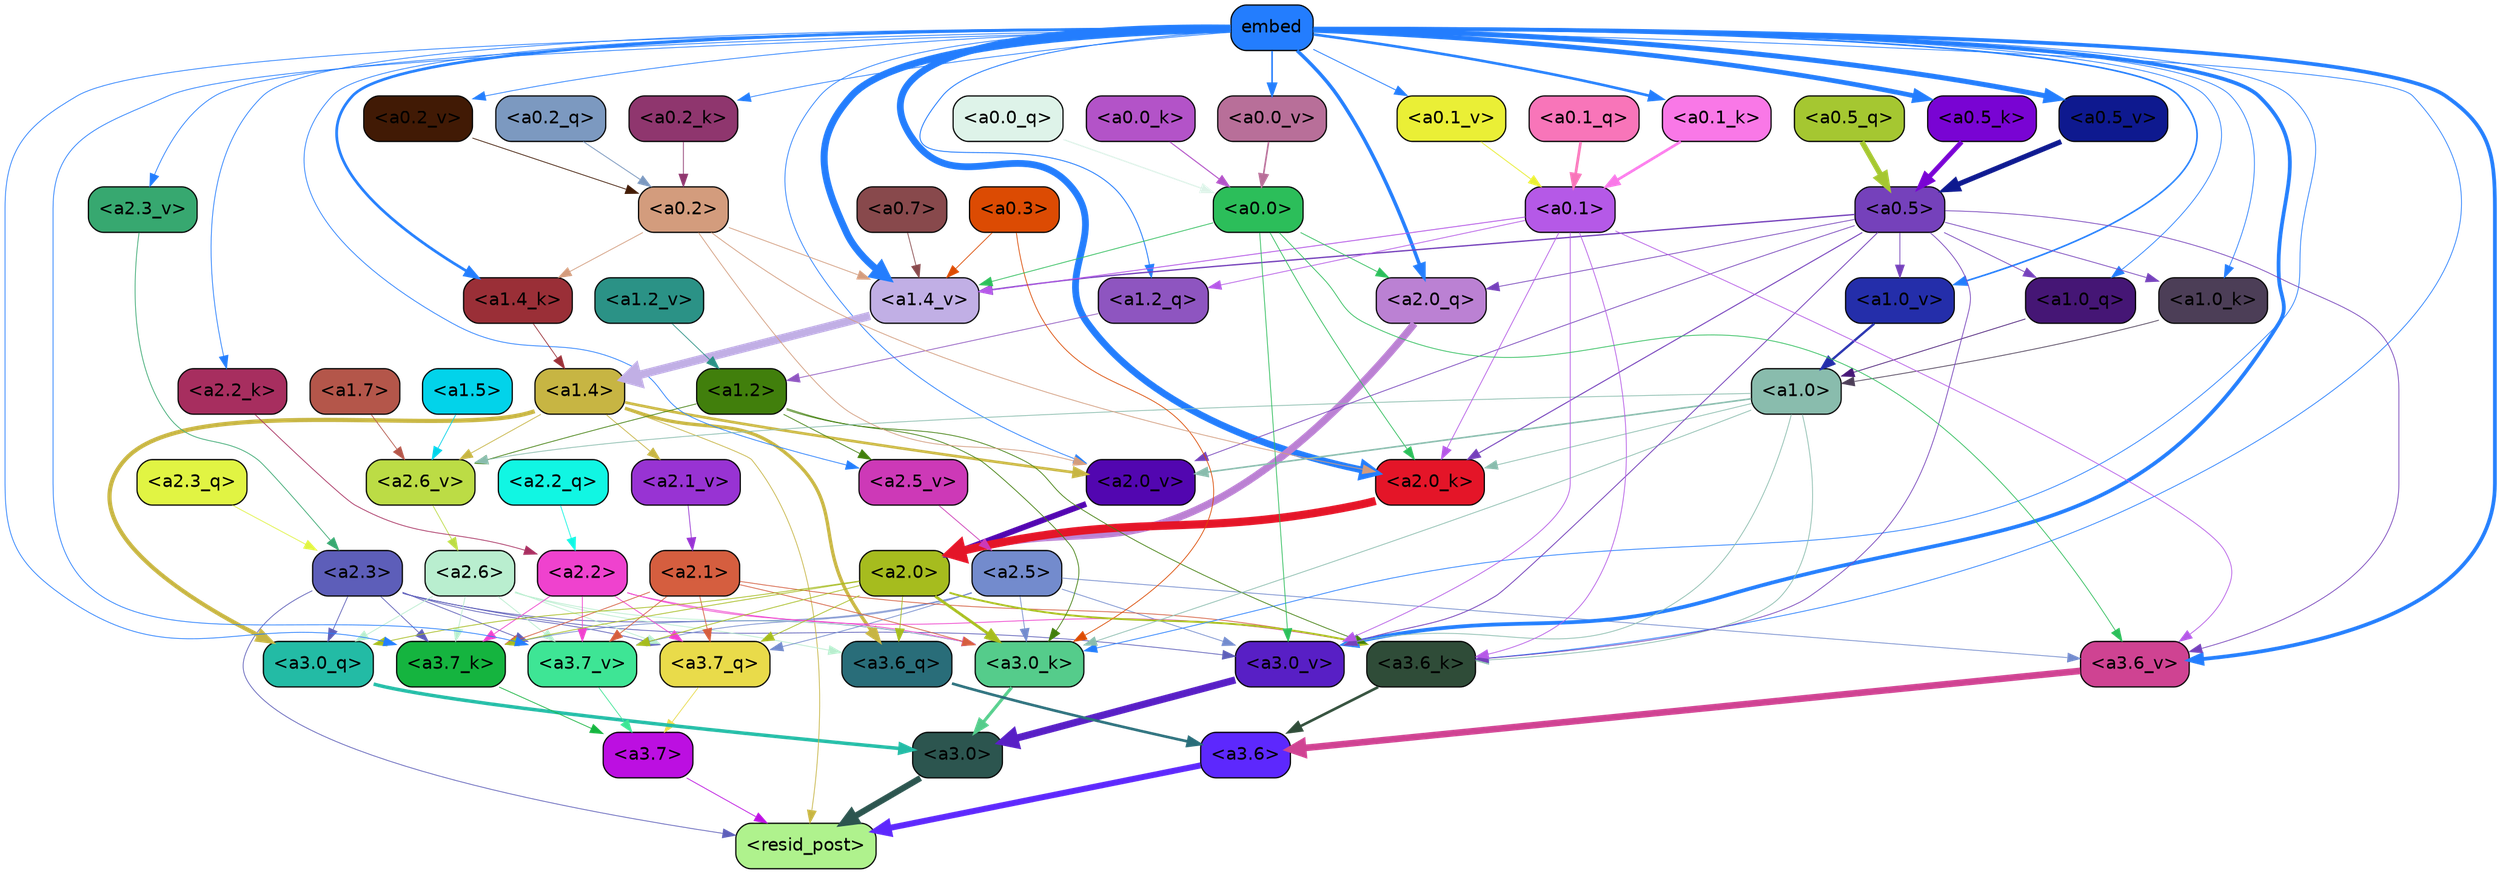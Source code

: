strict digraph "" {
	graph [bgcolor=transparent,
		layout=dot,
		overlap=false,
		splines=true
	];
	"<a3.7>"	[color=black,
		fillcolor="#bc0fe1",
		fontname=Helvetica,
		shape=box,
		style="filled, rounded"];
	"<resid_post>"	[color=black,
		fillcolor="#aff28d",
		fontname=Helvetica,
		shape=box,
		style="filled, rounded"];
	"<a3.7>" -> "<resid_post>"	[color="#bc0fe1",
		penwidth=0.6];
	"<a3.6>"	[color=black,
		fillcolor="#5d28fd",
		fontname=Helvetica,
		shape=box,
		style="filled, rounded"];
	"<a3.6>" -> "<resid_post>"	[color="#5d28fd",
		penwidth=4.751612067222595];
	"<a3.0>"	[color=black,
		fillcolor="#2c554f",
		fontname=Helvetica,
		shape=box,
		style="filled, rounded"];
	"<a3.0>" -> "<resid_post>"	[color="#2c554f",
		penwidth=4.884142994880676];
	"<a2.3>"	[color=black,
		fillcolor="#5d5eb9",
		fontname=Helvetica,
		shape=box,
		style="filled, rounded"];
	"<a2.3>" -> "<resid_post>"	[color="#5d5eb9",
		penwidth=0.6];
	"<a3.7_q>"	[color=black,
		fillcolor="#e9db4a",
		fontname=Helvetica,
		shape=box,
		style="filled, rounded"];
	"<a2.3>" -> "<a3.7_q>"	[color="#5d5eb9",
		penwidth=0.6];
	"<a3.0_q>"	[color=black,
		fillcolor="#23bba5",
		fontname=Helvetica,
		shape=box,
		style="filled, rounded"];
	"<a2.3>" -> "<a3.0_q>"	[color="#5d5eb9",
		penwidth=0.6];
	"<a3.7_k>"	[color=black,
		fillcolor="#15b43f",
		fontname=Helvetica,
		shape=box,
		style="filled, rounded"];
	"<a2.3>" -> "<a3.7_k>"	[color="#5d5eb9",
		penwidth=0.6];
	"<a3.0_k>"	[color=black,
		fillcolor="#55cc8b",
		fontname=Helvetica,
		shape=box,
		style="filled, rounded"];
	"<a2.3>" -> "<a3.0_k>"	[color="#5d5eb9",
		penwidth=0.6];
	"<a3.7_v>"	[color=black,
		fillcolor="#3ee595",
		fontname=Helvetica,
		shape=box,
		style="filled, rounded"];
	"<a2.3>" -> "<a3.7_v>"	[color="#5d5eb9",
		penwidth=0.6];
	"<a3.0_v>"	[color=black,
		fillcolor="#581fc5",
		fontname=Helvetica,
		shape=box,
		style="filled, rounded"];
	"<a2.3>" -> "<a3.0_v>"	[color="#5d5eb9",
		penwidth=0.6];
	"<a1.4>"	[color=black,
		fillcolor="#c7b543",
		fontname=Helvetica,
		shape=box,
		style="filled, rounded"];
	"<a1.4>" -> "<resid_post>"	[color="#c7b543",
		penwidth=0.6];
	"<a3.6_q>"	[color=black,
		fillcolor="#296d79",
		fontname=Helvetica,
		shape=box,
		style="filled, rounded"];
	"<a1.4>" -> "<a3.6_q>"	[color="#c7b543",
		penwidth=2.6469622254371643];
	"<a1.4>" -> "<a3.0_q>"	[color="#c7b543",
		penwidth=3.3040847778320312];
	"<a2.6_v>"	[color=black,
		fillcolor="#bcdc45",
		fontname=Helvetica,
		shape=box,
		style="filled, rounded"];
	"<a1.4>" -> "<a2.6_v>"	[color="#c7b543",
		penwidth=0.6];
	"<a2.1_v>"	[color=black,
		fillcolor="#9833d3",
		fontname=Helvetica,
		shape=box,
		style="filled, rounded"];
	"<a1.4>" -> "<a2.1_v>"	[color="#c7b543",
		penwidth=0.6];
	"<a2.0_v>"	[color=black,
		fillcolor="#5206b0",
		fontname=Helvetica,
		shape=box,
		style="filled, rounded"];
	"<a1.4>" -> "<a2.0_v>"	[color="#c7b543",
		penwidth=2.1286070346832275];
	"<a3.7_q>" -> "<a3.7>"	[color="#e9db4a",
		penwidth=0.6];
	"<a3.6_q>" -> "<a3.6>"	[color="#296d79",
		penwidth=2.091020345687866];
	"<a3.0_q>" -> "<a3.0>"	[color="#23bba5",
		penwidth=2.7421876192092896];
	"<a3.7_k>" -> "<a3.7>"	[color="#15b43f",
		penwidth=0.6];
	"<a3.6_k>"	[color=black,
		fillcolor="#2f4c38",
		fontname=Helvetica,
		shape=box,
		style="filled, rounded"];
	"<a3.6_k>" -> "<a3.6>"	[color="#2f4c38",
		penwidth=2.048597991466522];
	"<a3.0_k>" -> "<a3.0>"	[color="#55cc8b",
		penwidth=2.476402521133423];
	"<a3.7_v>" -> "<a3.7>"	[color="#3ee595",
		penwidth=0.6];
	"<a3.6_v>"	[color=black,
		fillcolor="#cf4392",
		fontname=Helvetica,
		shape=box,
		style="filled, rounded"];
	"<a3.6_v>" -> "<a3.6>"	[color="#cf4392",
		penwidth=5.2550448179244995];
	"<a3.0_v>" -> "<a3.0>"	[color="#581fc5",
		penwidth=5.652270674705505];
	"<a2.6>"	[color=black,
		fillcolor="#b9eecf",
		fontname=Helvetica,
		shape=box,
		style="filled, rounded"];
	"<a2.6>" -> "<a3.7_q>"	[color="#b9eecf",
		penwidth=0.6];
	"<a2.6>" -> "<a3.6_q>"	[color="#b9eecf",
		penwidth=0.6];
	"<a2.6>" -> "<a3.0_q>"	[color="#b9eecf",
		penwidth=0.6];
	"<a2.6>" -> "<a3.7_k>"	[color="#b9eecf",
		penwidth=0.6];
	"<a2.6>" -> "<a3.0_k>"	[color="#b9eecf",
		penwidth=0.6];
	"<a2.6>" -> "<a3.7_v>"	[color="#b9eecf",
		penwidth=0.6];
	"<a2.5>"	[color=black,
		fillcolor="#738bcd",
		fontname=Helvetica,
		shape=box,
		style="filled, rounded"];
	"<a2.5>" -> "<a3.7_q>"	[color="#738bcd",
		penwidth=0.6];
	"<a2.5>" -> "<a3.7_k>"	[color="#738bcd",
		penwidth=0.6];
	"<a2.5>" -> "<a3.0_k>"	[color="#738bcd",
		penwidth=0.6];
	"<a2.5>" -> "<a3.7_v>"	[color="#738bcd",
		penwidth=0.6];
	"<a2.5>" -> "<a3.6_v>"	[color="#738bcd",
		penwidth=0.6];
	"<a2.5>" -> "<a3.0_v>"	[color="#738bcd",
		penwidth=0.6];
	"<a2.2>"	[color=black,
		fillcolor="#ef42ce",
		fontname=Helvetica,
		shape=box,
		style="filled, rounded"];
	"<a2.2>" -> "<a3.7_q>"	[color="#ef42ce",
		penwidth=0.6];
	"<a2.2>" -> "<a3.7_k>"	[color="#ef42ce",
		penwidth=0.6];
	"<a2.2>" -> "<a3.6_k>"	[color="#ef42ce",
		penwidth=0.6];
	"<a2.2>" -> "<a3.0_k>"	[color="#ef42ce",
		penwidth=0.6];
	"<a2.2>" -> "<a3.7_v>"	[color="#ef42ce",
		penwidth=0.6];
	"<a2.1>"	[color=black,
		fillcolor="#d55e3f",
		fontname=Helvetica,
		shape=box,
		style="filled, rounded"];
	"<a2.1>" -> "<a3.7_q>"	[color="#d55e3f",
		penwidth=0.6];
	"<a2.1>" -> "<a3.7_k>"	[color="#d55e3f",
		penwidth=0.6];
	"<a2.1>" -> "<a3.6_k>"	[color="#d55e3f",
		penwidth=0.6];
	"<a2.1>" -> "<a3.0_k>"	[color="#d55e3f",
		penwidth=0.6];
	"<a2.1>" -> "<a3.7_v>"	[color="#d55e3f",
		penwidth=0.6];
	"<a2.0>"	[color=black,
		fillcolor="#a6bc1e",
		fontname=Helvetica,
		shape=box,
		style="filled, rounded"];
	"<a2.0>" -> "<a3.7_q>"	[color="#a6bc1e",
		penwidth=0.6];
	"<a2.0>" -> "<a3.6_q>"	[color="#a6bc1e",
		penwidth=0.6];
	"<a2.0>" -> "<a3.0_q>"	[color="#a6bc1e",
		penwidth=0.6];
	"<a2.0>" -> "<a3.7_k>"	[color="#a6bc1e",
		penwidth=0.6];
	"<a2.0>" -> "<a3.6_k>"	[color="#a6bc1e",
		penwidth=1.4757367372512817];
	"<a2.0>" -> "<a3.0_k>"	[color="#a6bc1e",
		penwidth=2.2137351036071777];
	"<a2.0>" -> "<a3.7_v>"	[color="#a6bc1e",
		penwidth=0.6];
	embed	[color=black,
		fillcolor="#237dfe",
		fontname=Helvetica,
		shape=box,
		style="filled, rounded"];
	embed -> "<a3.7_k>"	[color="#237dfe",
		penwidth=0.6];
	embed -> "<a3.6_k>"	[color="#237dfe",
		penwidth=0.6];
	embed -> "<a3.0_k>"	[color="#237dfe",
		penwidth=0.6];
	embed -> "<a3.7_v>"	[color="#237dfe",
		penwidth=0.6];
	embed -> "<a3.6_v>"	[color="#237dfe",
		penwidth=2.9582033157348633];
	embed -> "<a3.0_v>"	[color="#237dfe",
		penwidth=2.972973108291626];
	"<a2.0_q>"	[color=black,
		fillcolor="#bb81d3",
		fontname=Helvetica,
		shape=box,
		style="filled, rounded"];
	embed -> "<a2.0_q>"	[color="#237dfe",
		penwidth=2.7699792869389057];
	"<a2.2_k>"	[color=black,
		fillcolor="#a72e5f",
		fontname=Helvetica,
		shape=box,
		style="filled, rounded"];
	embed -> "<a2.2_k>"	[color="#237dfe",
		penwidth=0.6];
	"<a2.0_k>"	[color=black,
		fillcolor="#e41528",
		fontname=Helvetica,
		shape=box,
		style="filled, rounded"];
	embed -> "<a2.0_k>"	[color="#237dfe",
		penwidth=5.362775564193726];
	"<a2.5_v>"	[color=black,
		fillcolor="#cd39b7",
		fontname=Helvetica,
		shape=box,
		style="filled, rounded"];
	embed -> "<a2.5_v>"	[color="#237dfe",
		penwidth=0.6];
	"<a2.3_v>"	[color=black,
		fillcolor="#37a870",
		fontname=Helvetica,
		shape=box,
		style="filled, rounded"];
	embed -> "<a2.3_v>"	[color="#237dfe",
		penwidth=0.6];
	embed -> "<a2.0_v>"	[color="#237dfe",
		penwidth=0.6];
	"<a1.2_q>"	[color=black,
		fillcolor="#8e55c0",
		fontname=Helvetica,
		shape=box,
		style="filled, rounded"];
	embed -> "<a1.2_q>"	[color="#237dfe",
		penwidth=0.7193574905395508];
	"<a1.0_q>"	[color=black,
		fillcolor="#451675",
		fontname=Helvetica,
		shape=box,
		style="filled, rounded"];
	embed -> "<a1.0_q>"	[color="#237dfe",
		penwidth=0.6];
	"<a1.4_k>"	[color=black,
		fillcolor="#9a2f37",
		fontname=Helvetica,
		shape=box,
		style="filled, rounded"];
	embed -> "<a1.4_k>"	[color="#237dfe",
		penwidth=2.147887945175171];
	"<a1.0_k>"	[color=black,
		fillcolor="#4c3e57",
		fontname=Helvetica,
		shape=box,
		style="filled, rounded"];
	embed -> "<a1.0_k>"	[color="#237dfe",
		penwidth=0.6];
	"<a1.4_v>"	[color=black,
		fillcolor="#c1afe5",
		fontname=Helvetica,
		shape=box,
		style="filled, rounded"];
	embed -> "<a1.4_v>"	[color="#237dfe",
		penwidth=5.545122385025024];
	"<a1.0_v>"	[color=black,
		fillcolor="#242eaa",
		fontname=Helvetica,
		shape=box,
		style="filled, rounded"];
	embed -> "<a1.0_v>"	[color="#237dfe",
		penwidth=1.26444411277771];
	"<a0.5_k>"	[color=black,
		fillcolor="#7904d3",
		fontname=Helvetica,
		shape=box,
		style="filled, rounded"];
	embed -> "<a0.5_k>"	[color="#237dfe",
		penwidth=3.7556475400924683];
	"<a0.2_k>"	[color=black,
		fillcolor="#8f366e",
		fontname=Helvetica,
		shape=box,
		style="filled, rounded"];
	embed -> "<a0.2_k>"	[color="#237dfe",
		penwidth=0.6];
	"<a0.1_k>"	[color=black,
		fillcolor="#f978e7",
		fontname=Helvetica,
		shape=box,
		style="filled, rounded"];
	embed -> "<a0.1_k>"	[color="#237dfe",
		penwidth=2.072890520095825];
	"<a0.5_v>"	[color=black,
		fillcolor="#0e198f",
		fontname=Helvetica,
		shape=box,
		style="filled, rounded"];
	embed -> "<a0.5_v>"	[color="#237dfe",
		penwidth=3.991437017917633];
	"<a0.2_v>"	[color=black,
		fillcolor="#411a05",
		fontname=Helvetica,
		shape=box,
		style="filled, rounded"];
	embed -> "<a0.2_v>"	[color="#237dfe",
		penwidth=0.6];
	"<a0.1_v>"	[color=black,
		fillcolor="#eaef36",
		fontname=Helvetica,
		shape=box,
		style="filled, rounded"];
	embed -> "<a0.1_v>"	[color="#237dfe",
		penwidth=0.6634087562561035];
	"<a0.0_v>"	[color=black,
		fillcolor="#b86f99",
		fontname=Helvetica,
		shape=box,
		style="filled, rounded"];
	embed -> "<a0.0_v>"	[color="#237dfe",
		penwidth=1.2436447143554688];
	"<a1.2>"	[color=black,
		fillcolor="#417f0c",
		fontname=Helvetica,
		shape=box,
		style="filled, rounded"];
	"<a1.2>" -> "<a3.6_k>"	[color="#417f0c",
		penwidth=0.6];
	"<a1.2>" -> "<a3.0_k>"	[color="#417f0c",
		penwidth=0.6];
	"<a1.2>" -> "<a2.6_v>"	[color="#417f0c",
		penwidth=0.6];
	"<a1.2>" -> "<a2.5_v>"	[color="#417f0c",
		penwidth=0.6];
	"<a1.0>"	[color=black,
		fillcolor="#89bcad",
		fontname=Helvetica,
		shape=box,
		style="filled, rounded"];
	"<a1.0>" -> "<a3.6_k>"	[color="#89bcad",
		penwidth=0.6];
	"<a1.0>" -> "<a3.0_k>"	[color="#89bcad",
		penwidth=0.6];
	"<a1.0>" -> "<a3.0_v>"	[color="#89bcad",
		penwidth=0.6];
	"<a1.0>" -> "<a2.0_k>"	[color="#89bcad",
		penwidth=0.6];
	"<a1.0>" -> "<a2.6_v>"	[color="#89bcad",
		penwidth=0.6];
	"<a1.0>" -> "<a2.0_v>"	[color="#89bcad",
		penwidth=1.2240618467330933];
	"<a0.5>"	[color=black,
		fillcolor="#7541bb",
		fontname=Helvetica,
		shape=box,
		style="filled, rounded"];
	"<a0.5>" -> "<a3.6_k>"	[color="#7541bb",
		penwidth=0.6];
	"<a0.5>" -> "<a3.6_v>"	[color="#7541bb",
		penwidth=0.6];
	"<a0.5>" -> "<a3.0_v>"	[color="#7541bb",
		penwidth=0.6790935099124908];
	"<a0.5>" -> "<a2.0_q>"	[color="#7541bb",
		penwidth=0.6];
	"<a0.5>" -> "<a2.0_k>"	[color="#7541bb",
		penwidth=0.7897988557815552];
	"<a0.5>" -> "<a2.0_v>"	[color="#7541bb",
		penwidth=0.6];
	"<a0.5>" -> "<a1.0_q>"	[color="#7541bb",
		penwidth=0.6];
	"<a0.5>" -> "<a1.0_k>"	[color="#7541bb",
		penwidth=0.6];
	"<a0.5>" -> "<a1.4_v>"	[color="#7541bb",
		penwidth=1.0479987859725952];
	"<a0.5>" -> "<a1.0_v>"	[color="#7541bb",
		penwidth=0.6];
	"<a0.1>"	[color=black,
		fillcolor="#b559e7",
		fontname=Helvetica,
		shape=box,
		style="filled, rounded"];
	"<a0.1>" -> "<a3.6_k>"	[color="#b559e7",
		penwidth=0.6];
	"<a0.1>" -> "<a3.6_v>"	[color="#b559e7",
		penwidth=0.6];
	"<a0.1>" -> "<a3.0_v>"	[color="#b559e7",
		penwidth=0.6];
	"<a0.1>" -> "<a2.0_k>"	[color="#b559e7",
		penwidth=0.6];
	"<a0.1>" -> "<a1.2_q>"	[color="#b559e7",
		penwidth=0.6];
	"<a0.1>" -> "<a1.4_v>"	[color="#b559e7",
		penwidth=0.7031502723693848];
	"<a0.3>"	[color=black,
		fillcolor="#dc4b03",
		fontname=Helvetica,
		shape=box,
		style="filled, rounded"];
	"<a0.3>" -> "<a3.0_k>"	[color="#dc4b03",
		penwidth=0.6];
	"<a0.3>" -> "<a1.4_v>"	[color="#dc4b03",
		penwidth=0.6];
	"<a0.0>"	[color=black,
		fillcolor="#2cbe5a",
		fontname=Helvetica,
		shape=box,
		style="filled, rounded"];
	"<a0.0>" -> "<a3.6_v>"	[color="#2cbe5a",
		penwidth=0.6];
	"<a0.0>" -> "<a3.0_v>"	[color="#2cbe5a",
		penwidth=0.6];
	"<a0.0>" -> "<a2.0_q>"	[color="#2cbe5a",
		penwidth=0.6];
	"<a0.0>" -> "<a2.0_k>"	[color="#2cbe5a",
		penwidth=0.6];
	"<a0.0>" -> "<a1.4_v>"	[color="#2cbe5a",
		penwidth=0.6];
	"<a2.3_q>"	[color=black,
		fillcolor="#e1f443",
		fontname=Helvetica,
		shape=box,
		style="filled, rounded"];
	"<a2.3_q>" -> "<a2.3>"	[color="#e1f443",
		penwidth=0.6];
	"<a2.2_q>"	[color=black,
		fillcolor="#11f6e3",
		fontname=Helvetica,
		shape=box,
		style="filled, rounded"];
	"<a2.2_q>" -> "<a2.2>"	[color="#11f6e3",
		penwidth=0.6];
	"<a2.0_q>" -> "<a2.0>"	[color="#bb81d3",
		penwidth=5.819834470748901];
	"<a2.2_k>" -> "<a2.2>"	[color="#a72e5f",
		penwidth=0.6];
	"<a2.0_k>" -> "<a2.0>"	[color="#e41528",
		penwidth=6.470837593078613];
	"<a2.6_v>" -> "<a2.6>"	[color="#bcdc45",
		penwidth=0.6];
	"<a2.5_v>" -> "<a2.5>"	[color="#cd39b7",
		penwidth=0.6];
	"<a2.3_v>" -> "<a2.3>"	[color="#37a870",
		penwidth=0.6];
	"<a2.1_v>" -> "<a2.1>"	[color="#9833d3",
		penwidth=0.6];
	"<a2.0_v>" -> "<a2.0>"	[color="#5206b0",
		penwidth=4.5950857400894165];
	"<a0.2>"	[color=black,
		fillcolor="#d39c7d",
		fontname=Helvetica,
		shape=box,
		style="filled, rounded"];
	"<a0.2>" -> "<a2.0_k>"	[color="#d39c7d",
		penwidth=0.6];
	"<a0.2>" -> "<a2.0_v>"	[color="#d39c7d",
		penwidth=0.6];
	"<a0.2>" -> "<a1.4_k>"	[color="#d39c7d",
		penwidth=0.6];
	"<a0.2>" -> "<a1.4_v>"	[color="#d39c7d",
		penwidth=0.6];
	"<a1.7>"	[color=black,
		fillcolor="#b4564a",
		fontname=Helvetica,
		shape=box,
		style="filled, rounded"];
	"<a1.7>" -> "<a2.6_v>"	[color="#b4564a",
		penwidth=0.6];
	"<a1.5>"	[color=black,
		fillcolor="#02d3ea",
		fontname=Helvetica,
		shape=box,
		style="filled, rounded"];
	"<a1.5>" -> "<a2.6_v>"	[color="#02d3ea",
		penwidth=0.6];
	"<a1.2_q>" -> "<a1.2>"	[color="#8e55c0",
		penwidth=0.6];
	"<a1.0_q>" -> "<a1.0>"	[color="#451675",
		penwidth=0.6];
	"<a1.4_k>" -> "<a1.4>"	[color="#9a2f37",
		penwidth=0.6];
	"<a1.0_k>" -> "<a1.0>"	[color="#4c3e57",
		penwidth=0.6];
	"<a1.4_v>" -> "<a1.4>"	[color="#c1afe5",
		penwidth=6.635385513305664];
	"<a1.2_v>"	[color=black,
		fillcolor="#2b9286",
		fontname=Helvetica,
		shape=box,
		style="filled, rounded"];
	"<a1.2_v>" -> "<a1.2>"	[color="#2b9286",
		penwidth=0.6];
	"<a1.0_v>" -> "<a1.0>"	[color="#242eaa",
		penwidth=1.807669460773468];
	"<a0.7>"	[color=black,
		fillcolor="#88494c",
		fontname=Helvetica,
		shape=box,
		style="filled, rounded"];
	"<a0.7>" -> "<a1.4_v>"	[color="#88494c",
		penwidth=0.6];
	"<a0.5_q>"	[color=black,
		fillcolor="#a5c731",
		fontname=Helvetica,
		shape=box,
		style="filled, rounded"];
	"<a0.5_q>" -> "<a0.5>"	[color="#a5c731",
		penwidth=4.201210081577301];
	"<a0.2_q>"	[color=black,
		fillcolor="#7c99c0",
		fontname=Helvetica,
		shape=box,
		style="filled, rounded"];
	"<a0.2_q>" -> "<a0.2>"	[color="#7c99c0",
		penwidth=0.6669397354125977];
	"<a0.1_q>"	[color=black,
		fillcolor="#f875b9",
		fontname=Helvetica,
		shape=box,
		style="filled, rounded"];
	"<a0.1_q>" -> "<a0.1>"	[color="#f875b9",
		penwidth=2.1428754329681396];
	"<a0.0_q>"	[color=black,
		fillcolor="#def3e9",
		fontname=Helvetica,
		shape=box,
		style="filled, rounded"];
	"<a0.0_q>" -> "<a0.0>"	[color="#def3e9",
		penwidth=0.9431536197662354];
	"<a0.5_k>" -> "<a0.5>"	[color="#7904d3",
		penwidth=3.780391812324524];
	"<a0.2_k>" -> "<a0.2>"	[color="#8f366e",
		penwidth=0.6];
	"<a0.1_k>" -> "<a0.1>"	[color="#f978e7",
		penwidth=2.0809476375579834];
	"<a0.0_k>"	[color=black,
		fillcolor="#b353c8",
		fontname=Helvetica,
		shape=box,
		style="filled, rounded"];
	"<a0.0_k>" -> "<a0.0>"	[color="#b353c8",
		penwidth=0.8123311996459961];
	"<a0.5_v>" -> "<a0.5>"	[color="#0e198f",
		penwidth=4.0294036865234375];
	"<a0.2_v>" -> "<a0.2>"	[color="#411a05",
		penwidth=0.6];
	"<a0.1_v>" -> "<a0.1>"	[color="#eaef36",
		penwidth=0.6631441116333008];
	"<a0.0_v>" -> "<a0.0>"	[color="#b86f99",
		penwidth=1.2803640365600586];
}

